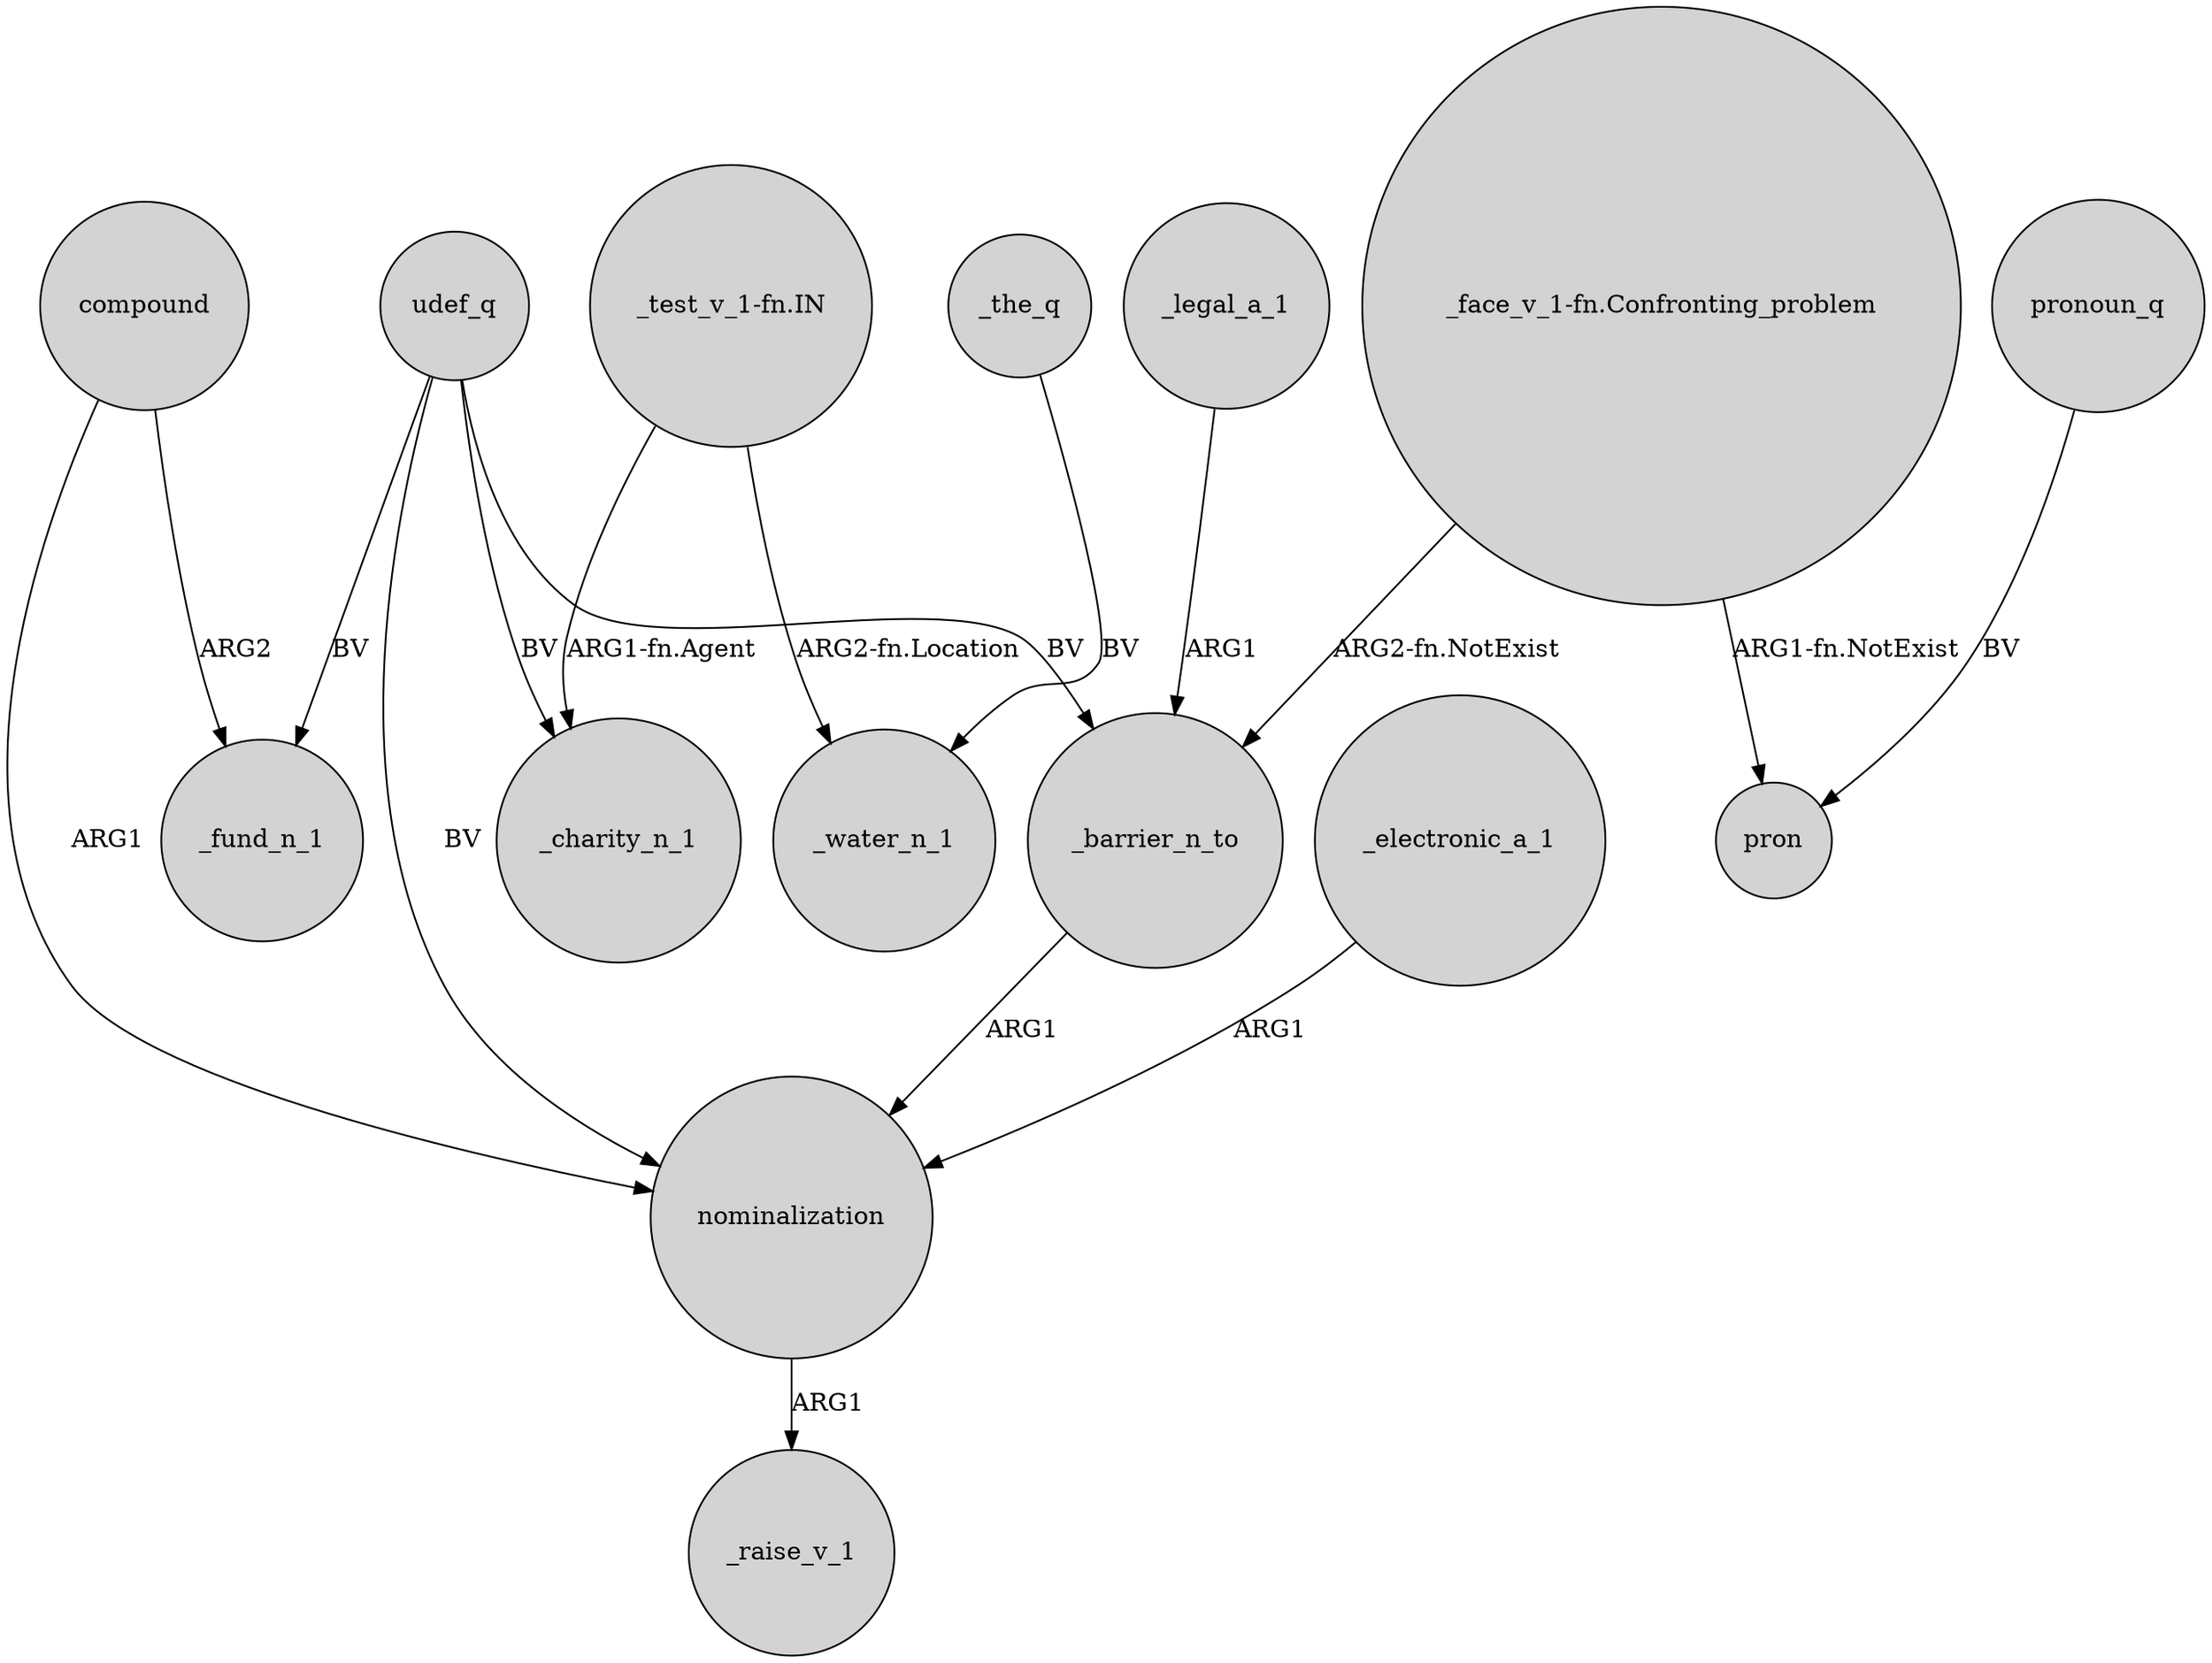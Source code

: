 digraph {
	node [shape=circle style=filled]
	_barrier_n_to -> nominalization [label=ARG1]
	"_test_v_1-fn.IN" -> _water_n_1 [label="ARG2-fn.Location"]
	"_face_v_1-fn.Confronting_problem" -> pron [label="ARG1-fn.NotExist"]
	udef_q -> _fund_n_1 [label=BV]
	compound -> _fund_n_1 [label=ARG2]
	nominalization -> _raise_v_1 [label=ARG1]
	udef_q -> nominalization [label=BV]
	_legal_a_1 -> _barrier_n_to [label=ARG1]
	"_face_v_1-fn.Confronting_problem" -> _barrier_n_to [label="ARG2-fn.NotExist"]
	compound -> nominalization [label=ARG1]
	"_test_v_1-fn.IN" -> _charity_n_1 [label="ARG1-fn.Agent"]
	udef_q -> _charity_n_1 [label=BV]
	_electronic_a_1 -> nominalization [label=ARG1]
	udef_q -> _barrier_n_to [label=BV]
	_the_q -> _water_n_1 [label=BV]
	pronoun_q -> pron [label=BV]
}
